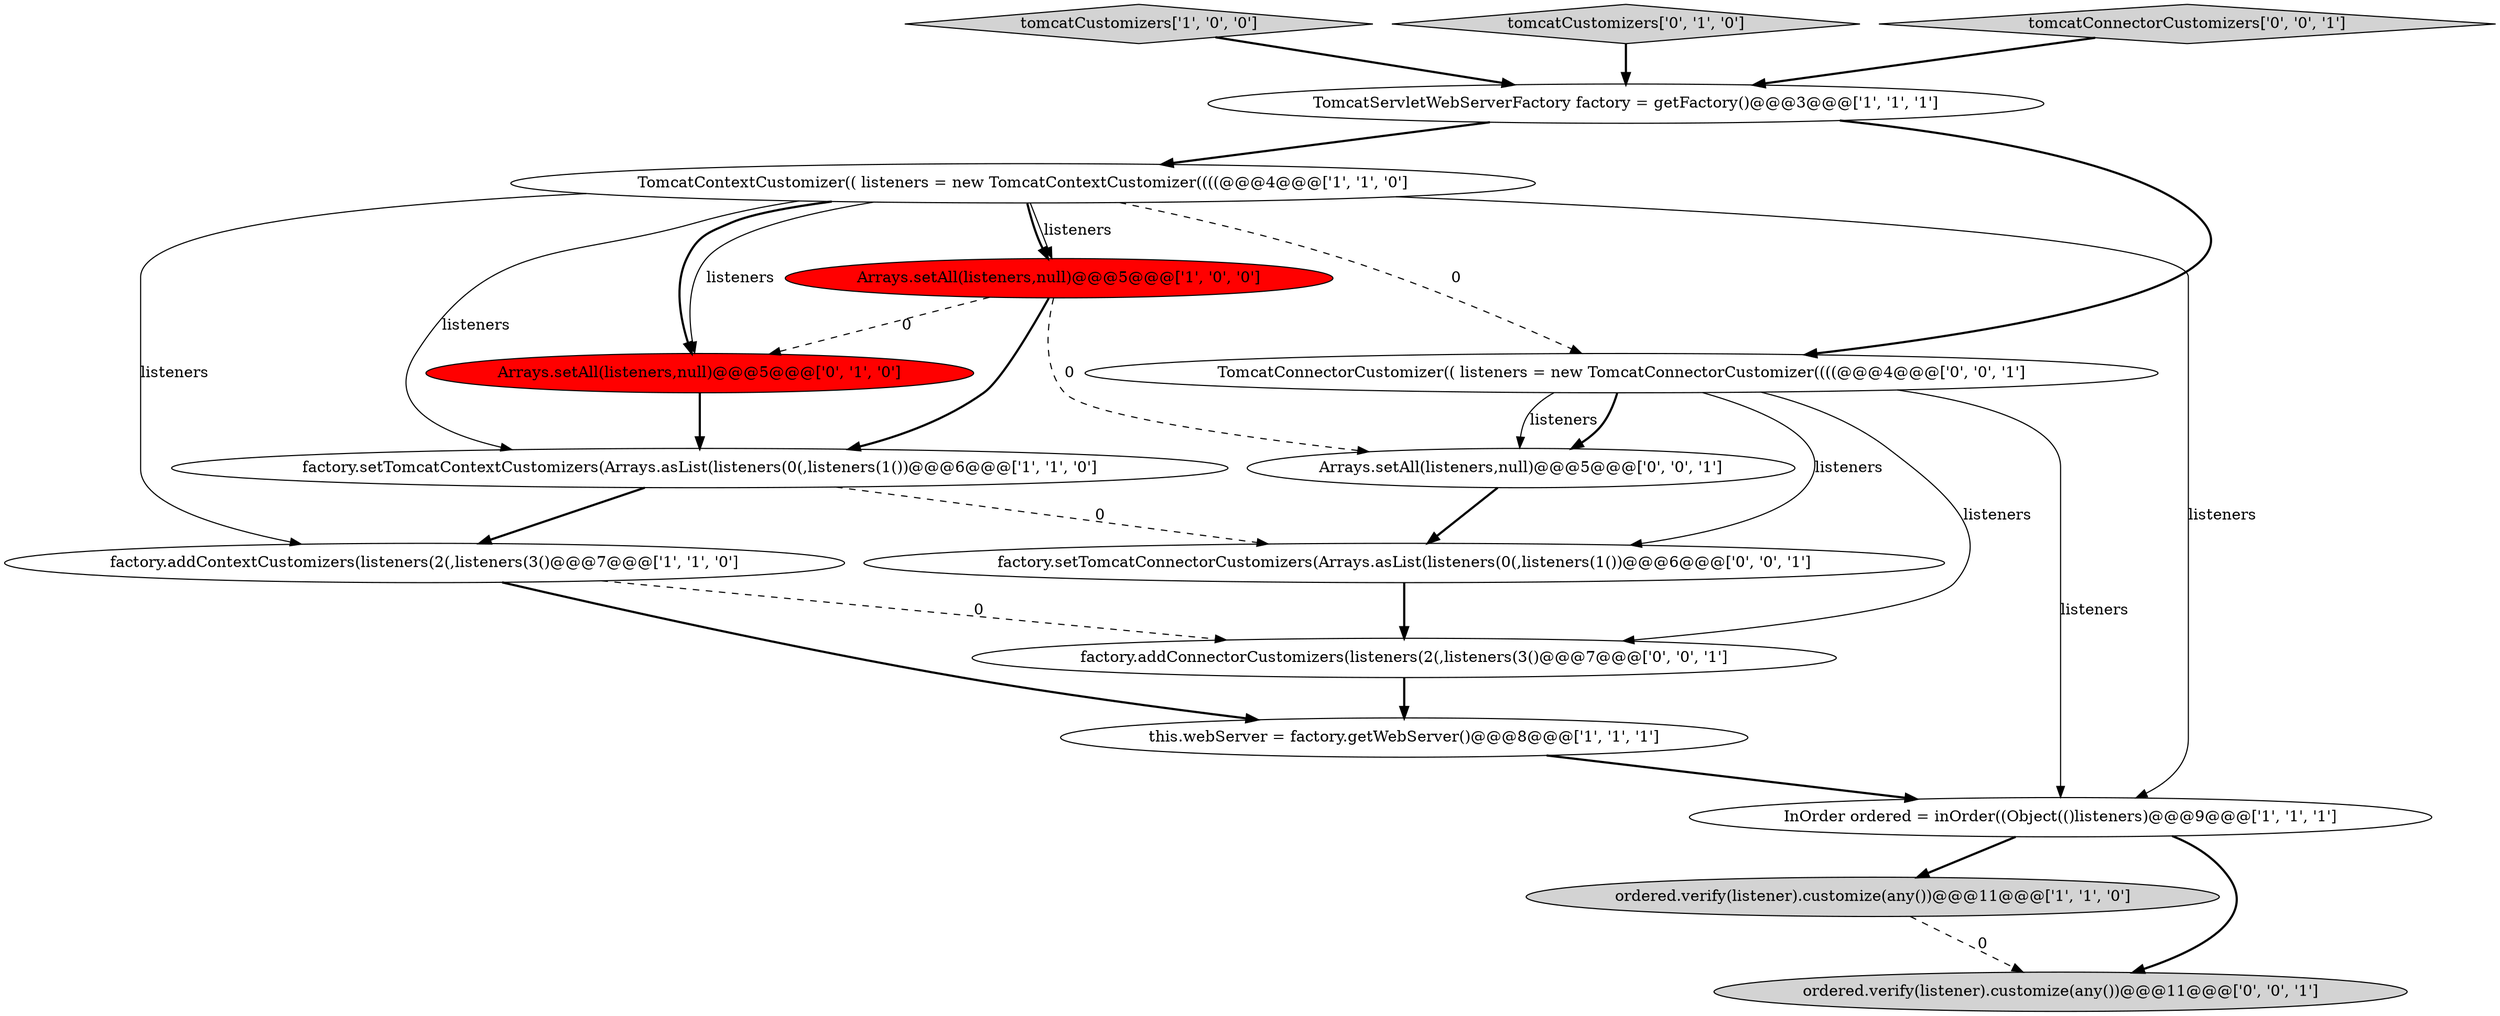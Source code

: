 digraph {
1 [style = filled, label = "ordered.verify(listener).customize(any())@@@11@@@['1', '1', '0']", fillcolor = lightgray, shape = ellipse image = "AAA0AAABBB1BBB"];
4 [style = filled, label = "InOrder ordered = inOrder((Object(()listeners)@@@9@@@['1', '1', '1']", fillcolor = white, shape = ellipse image = "AAA0AAABBB1BBB"];
0 [style = filled, label = "factory.setTomcatContextCustomizers(Arrays.asList(listeners(0(,listeners(1())@@@6@@@['1', '1', '0']", fillcolor = white, shape = ellipse image = "AAA0AAABBB1BBB"];
2 [style = filled, label = "tomcatCustomizers['1', '0', '0']", fillcolor = lightgray, shape = diamond image = "AAA0AAABBB1BBB"];
13 [style = filled, label = "Arrays.setAll(listeners,null)@@@5@@@['0', '0', '1']", fillcolor = white, shape = ellipse image = "AAA0AAABBB3BBB"];
6 [style = filled, label = "factory.addContextCustomizers(listeners(2(,listeners(3()@@@7@@@['1', '1', '0']", fillcolor = white, shape = ellipse image = "AAA0AAABBB1BBB"];
9 [style = filled, label = "Arrays.setAll(listeners,null)@@@5@@@['0', '1', '0']", fillcolor = red, shape = ellipse image = "AAA1AAABBB2BBB"];
10 [style = filled, label = "tomcatCustomizers['0', '1', '0']", fillcolor = lightgray, shape = diamond image = "AAA0AAABBB2BBB"];
15 [style = filled, label = "factory.addConnectorCustomizers(listeners(2(,listeners(3()@@@7@@@['0', '0', '1']", fillcolor = white, shape = ellipse image = "AAA0AAABBB3BBB"];
11 [style = filled, label = "TomcatConnectorCustomizer(( listeners = new TomcatConnectorCustomizer((((@@@4@@@['0', '0', '1']", fillcolor = white, shape = ellipse image = "AAA0AAABBB3BBB"];
3 [style = filled, label = "TomcatContextCustomizer(( listeners = new TomcatContextCustomizer((((@@@4@@@['1', '1', '0']", fillcolor = white, shape = ellipse image = "AAA0AAABBB1BBB"];
16 [style = filled, label = "factory.setTomcatConnectorCustomizers(Arrays.asList(listeners(0(,listeners(1())@@@6@@@['0', '0', '1']", fillcolor = white, shape = ellipse image = "AAA0AAABBB3BBB"];
14 [style = filled, label = "ordered.verify(listener).customize(any())@@@11@@@['0', '0', '1']", fillcolor = lightgray, shape = ellipse image = "AAA0AAABBB3BBB"];
7 [style = filled, label = "TomcatServletWebServerFactory factory = getFactory()@@@3@@@['1', '1', '1']", fillcolor = white, shape = ellipse image = "AAA0AAABBB1BBB"];
8 [style = filled, label = "Arrays.setAll(listeners,null)@@@5@@@['1', '0', '0']", fillcolor = red, shape = ellipse image = "AAA1AAABBB1BBB"];
5 [style = filled, label = "this.webServer = factory.getWebServer()@@@8@@@['1', '1', '1']", fillcolor = white, shape = ellipse image = "AAA0AAABBB1BBB"];
12 [style = filled, label = "tomcatConnectorCustomizers['0', '0', '1']", fillcolor = lightgray, shape = diamond image = "AAA0AAABBB3BBB"];
16->15 [style = bold, label=""];
4->14 [style = bold, label=""];
7->11 [style = bold, label=""];
11->13 [style = solid, label="listeners"];
9->0 [style = bold, label=""];
1->14 [style = dashed, label="0"];
0->6 [style = bold, label=""];
0->16 [style = dashed, label="0"];
3->8 [style = solid, label="listeners"];
10->7 [style = bold, label=""];
13->16 [style = bold, label=""];
12->7 [style = bold, label=""];
7->3 [style = bold, label=""];
15->5 [style = bold, label=""];
3->9 [style = solid, label="listeners"];
8->13 [style = dashed, label="0"];
8->0 [style = bold, label=""];
3->9 [style = bold, label=""];
3->0 [style = solid, label="listeners"];
11->16 [style = solid, label="listeners"];
8->9 [style = dashed, label="0"];
6->5 [style = bold, label=""];
6->15 [style = dashed, label="0"];
11->4 [style = solid, label="listeners"];
3->8 [style = bold, label=""];
11->13 [style = bold, label=""];
5->4 [style = bold, label=""];
4->1 [style = bold, label=""];
2->7 [style = bold, label=""];
3->6 [style = solid, label="listeners"];
3->11 [style = dashed, label="0"];
3->4 [style = solid, label="listeners"];
11->15 [style = solid, label="listeners"];
}
